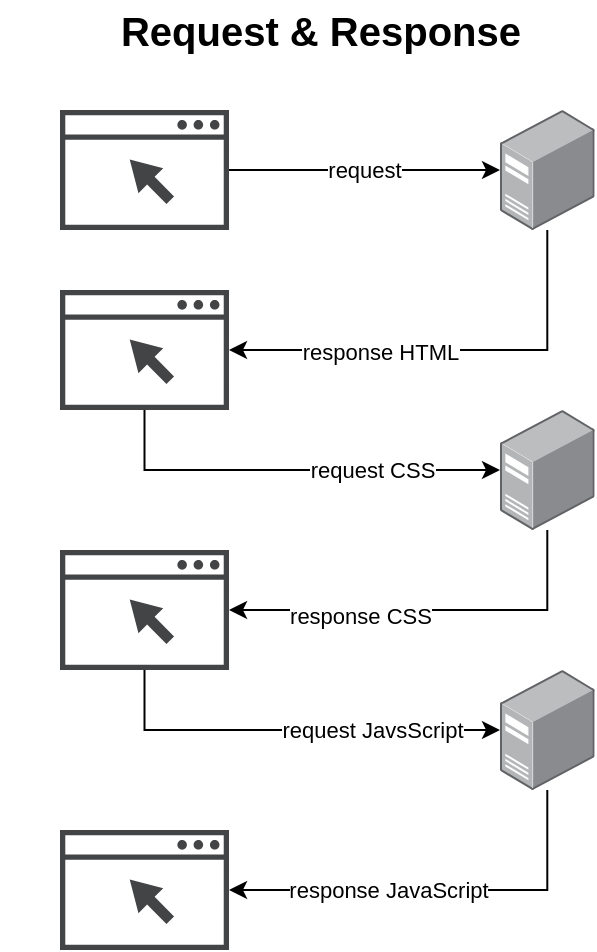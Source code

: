 <mxfile version="14.6.11" type="github">
  <diagram id="IwOv3YlZUVAsn_aweAkh" name="Request &amp; Response">
    <mxGraphModel dx="798" dy="654" grid="1" gridSize="10" guides="1" tooltips="1" connect="1" arrows="1" fold="1" page="1" pageScale="1" pageWidth="1169" pageHeight="827" math="0" shadow="0">
      <root>
        <mxCell id="0" />
        <mxCell id="1" parent="0" />
        <mxCell id="Hkld1g8VxO6-5qJbLP5S-1" value="" style="shape=image;html=1;verticalAlign=top;verticalLabelPosition=bottom;labelBackgroundColor=#ffffff;imageAspect=0;aspect=fixed;image=https://cdn1.iconfinder.com/data/icons/logotypes/32/chrome-128.png;fontColor=#000000;align=left;" vertex="1" parent="1">
          <mxGeometry x="230" y="220" width="20" height="20" as="geometry" />
        </mxCell>
        <mxCell id="Hkld1g8VxO6-5qJbLP5S-5" value="request" style="edgeStyle=orthogonalEdgeStyle;rounded=0;orthogonalLoop=1;jettySize=auto;html=1;fontColor=#000000;" edge="1" parent="1" source="Hkld1g8VxO6-5qJbLP5S-2" target="Hkld1g8VxO6-5qJbLP5S-4">
          <mxGeometry relative="1" as="geometry" />
        </mxCell>
        <mxCell id="Hkld1g8VxO6-5qJbLP5S-2" value="" style="pointerEvents=1;shadow=0;dashed=0;html=1;strokeColor=none;fillColor=#434445;aspect=fixed;labelPosition=center;verticalLabelPosition=bottom;verticalAlign=top;align=center;outlineConnect=0;shape=mxgraph.vvd.web_browser;labelBackgroundColor=#ffffff;fontColor=#000000;" vertex="1" parent="1">
          <mxGeometry x="260" y="220" width="84.51" height="60" as="geometry" />
        </mxCell>
        <mxCell id="Hkld1g8VxO6-5qJbLP5S-8" style="edgeStyle=orthogonalEdgeStyle;rounded=0;orthogonalLoop=1;jettySize=auto;html=1;fontColor=#000000;" edge="1" parent="1" source="Hkld1g8VxO6-5qJbLP5S-4" target="Hkld1g8VxO6-5qJbLP5S-7">
          <mxGeometry relative="1" as="geometry">
            <mxPoint x="380" y="350" as="targetPoint" />
            <Array as="points">
              <mxPoint x="504" y="340" />
            </Array>
          </mxGeometry>
        </mxCell>
        <mxCell id="Hkld1g8VxO6-5qJbLP5S-9" value="response HTML" style="edgeLabel;html=1;align=center;verticalAlign=middle;resizable=0;points=[];fontColor=#000000;" vertex="1" connectable="0" parent="Hkld1g8VxO6-5qJbLP5S-8">
          <mxGeometry x="0.315" y="1" relative="1" as="geometry">
            <mxPoint as="offset" />
          </mxGeometry>
        </mxCell>
        <mxCell id="Hkld1g8VxO6-5qJbLP5S-4" value="" style="points=[];aspect=fixed;html=1;align=center;shadow=0;dashed=0;image;image=img/lib/allied_telesis/computer_and_terminals/Server_Desktop.svg;labelBackgroundColor=#ffffff;fontColor=#000000;" vertex="1" parent="1">
          <mxGeometry x="480" y="220" width="47.33" height="60" as="geometry" />
        </mxCell>
        <mxCell id="Hkld1g8VxO6-5qJbLP5S-6" value="" style="shape=image;html=1;verticalAlign=top;verticalLabelPosition=bottom;labelBackgroundColor=#ffffff;imageAspect=0;aspect=fixed;image=https://cdn1.iconfinder.com/data/icons/logotypes/32/chrome-128.png;fontColor=#000000;align=left;" vertex="1" parent="1">
          <mxGeometry x="230" y="310" width="20" height="20" as="geometry" />
        </mxCell>
        <mxCell id="Hkld1g8VxO6-5qJbLP5S-13" value="request CSS" style="edgeStyle=orthogonalEdgeStyle;rounded=0;orthogonalLoop=1;jettySize=auto;html=1;fontColor=#000000;" edge="1" parent="1" source="Hkld1g8VxO6-5qJbLP5S-7" target="Hkld1g8VxO6-5qJbLP5S-12">
          <mxGeometry x="0.385" relative="1" as="geometry">
            <Array as="points">
              <mxPoint x="302" y="400" />
            </Array>
            <mxPoint as="offset" />
          </mxGeometry>
        </mxCell>
        <mxCell id="Hkld1g8VxO6-5qJbLP5S-7" value="" style="pointerEvents=1;shadow=0;dashed=0;html=1;strokeColor=none;fillColor=#434445;aspect=fixed;labelPosition=center;verticalLabelPosition=bottom;verticalAlign=top;align=center;outlineConnect=0;shape=mxgraph.vvd.web_browser;labelBackgroundColor=#ffffff;fontColor=#000000;" vertex="1" parent="1">
          <mxGeometry x="260" y="310" width="84.51" height="60" as="geometry" />
        </mxCell>
        <mxCell id="Hkld1g8VxO6-5qJbLP5S-10" value="" style="shape=image;html=1;verticalAlign=top;verticalLabelPosition=bottom;labelBackgroundColor=#ffffff;imageAspect=0;aspect=fixed;image=https://cdn4.iconfinder.com/data/icons/file-extension-names-vol-5-1/512/38-128.png;fontColor=#000000;align=left;" vertex="1" parent="1">
          <mxGeometry x="400" y="290" width="40" height="40" as="geometry" />
        </mxCell>
        <mxCell id="Hkld1g8VxO6-5qJbLP5S-16" style="edgeStyle=orthogonalEdgeStyle;rounded=0;orthogonalLoop=1;jettySize=auto;html=1;fontColor=#000000;" edge="1" parent="1" source="Hkld1g8VxO6-5qJbLP5S-12" target="Hkld1g8VxO6-5qJbLP5S-15">
          <mxGeometry relative="1" as="geometry">
            <Array as="points">
              <mxPoint x="504" y="470" />
            </Array>
          </mxGeometry>
        </mxCell>
        <mxCell id="Hkld1g8VxO6-5qJbLP5S-20" value="response CSS" style="edgeLabel;html=1;align=center;verticalAlign=middle;resizable=0;points=[];fontColor=#000000;" vertex="1" connectable="0" parent="Hkld1g8VxO6-5qJbLP5S-16">
          <mxGeometry x="0.339" y="3" relative="1" as="geometry">
            <mxPoint as="offset" />
          </mxGeometry>
        </mxCell>
        <mxCell id="Hkld1g8VxO6-5qJbLP5S-12" value="" style="points=[];aspect=fixed;html=1;align=center;shadow=0;dashed=0;image;image=img/lib/allied_telesis/computer_and_terminals/Server_Desktop.svg;labelBackgroundColor=#ffffff;fontColor=#000000;" vertex="1" parent="1">
          <mxGeometry x="480" y="370" width="47.33" height="60" as="geometry" />
        </mxCell>
        <mxCell id="Hkld1g8VxO6-5qJbLP5S-14" value="" style="shape=image;html=1;verticalAlign=top;verticalLabelPosition=bottom;labelBackgroundColor=#ffffff;imageAspect=0;aspect=fixed;image=https://cdn1.iconfinder.com/data/icons/logotypes/32/chrome-128.png;fontColor=#000000;align=left;" vertex="1" parent="1">
          <mxGeometry x="230" y="440" width="20" height="20" as="geometry" />
        </mxCell>
        <mxCell id="Hkld1g8VxO6-5qJbLP5S-15" value="" style="pointerEvents=1;shadow=0;dashed=0;html=1;strokeColor=none;fillColor=#434445;aspect=fixed;labelPosition=center;verticalLabelPosition=bottom;verticalAlign=top;align=center;outlineConnect=0;shape=mxgraph.vvd.web_browser;labelBackgroundColor=#ffffff;fontColor=#000000;" vertex="1" parent="1">
          <mxGeometry x="260" y="440" width="84.51" height="60" as="geometry" />
        </mxCell>
        <mxCell id="Hkld1g8VxO6-5qJbLP5S-17" value="" style="shape=image;html=1;verticalAlign=top;verticalLabelPosition=bottom;labelBackgroundColor=#ffffff;imageAspect=0;aspect=fixed;image=https://cdn1.iconfinder.com/data/icons/hawcons/32/700035-icon-77-document-file-css-128.png;fontColor=#000000;align=right;" vertex="1" parent="1">
          <mxGeometry x="400" y="425" width="40" height="40" as="geometry" />
        </mxCell>
        <mxCell id="Hkld1g8VxO6-5qJbLP5S-19" value="" style="shape=image;html=1;verticalAlign=top;verticalLabelPosition=bottom;labelBackgroundColor=#ffffff;imageAspect=0;aspect=fixed;image=https://cdn4.iconfinder.com/data/icons/file-extension-names-vol-8/512/27-128.png;fontColor=#000000;align=right;" vertex="1" parent="1">
          <mxGeometry x="400" y="560" width="40" height="40" as="geometry" />
        </mxCell>
        <mxCell id="Hkld1g8VxO6-5qJbLP5S-27" value="request JavsScript" style="edgeStyle=orthogonalEdgeStyle;rounded=0;orthogonalLoop=1;jettySize=auto;html=1;fontColor=#000000;" edge="1" parent="1" target="Hkld1g8VxO6-5qJbLP5S-30" source="Hkld1g8VxO6-5qJbLP5S-15">
          <mxGeometry x="0.385" relative="1" as="geometry">
            <mxPoint x="280" y="570" as="sourcePoint" />
            <Array as="points">
              <mxPoint x="302" y="530" />
            </Array>
            <mxPoint as="offset" />
          </mxGeometry>
        </mxCell>
        <mxCell id="Hkld1g8VxO6-5qJbLP5S-28" style="edgeStyle=orthogonalEdgeStyle;rounded=0;orthogonalLoop=1;jettySize=auto;html=1;fontColor=#000000;" edge="1" parent="1" source="Hkld1g8VxO6-5qJbLP5S-30" target="Hkld1g8VxO6-5qJbLP5S-32">
          <mxGeometry relative="1" as="geometry">
            <Array as="points">
              <mxPoint x="504" y="610" />
            </Array>
          </mxGeometry>
        </mxCell>
        <mxCell id="Hkld1g8VxO6-5qJbLP5S-29" value="response JavaScript" style="edgeLabel;html=1;align=center;verticalAlign=middle;resizable=0;points=[];fontColor=#000000;" vertex="1" connectable="0" parent="Hkld1g8VxO6-5qJbLP5S-28">
          <mxGeometry x="0.339" y="3" relative="1" as="geometry">
            <mxPoint x="10" y="-3" as="offset" />
          </mxGeometry>
        </mxCell>
        <mxCell id="Hkld1g8VxO6-5qJbLP5S-30" value="" style="points=[];aspect=fixed;html=1;align=center;shadow=0;dashed=0;image;image=img/lib/allied_telesis/computer_and_terminals/Server_Desktop.svg;labelBackgroundColor=#ffffff;fontColor=#000000;" vertex="1" parent="1">
          <mxGeometry x="480" y="500" width="47.33" height="60" as="geometry" />
        </mxCell>
        <mxCell id="Hkld1g8VxO6-5qJbLP5S-31" value="" style="shape=image;html=1;verticalAlign=top;verticalLabelPosition=bottom;labelBackgroundColor=#ffffff;imageAspect=0;aspect=fixed;image=https://cdn1.iconfinder.com/data/icons/logotypes/32/chrome-128.png;fontColor=#000000;align=left;" vertex="1" parent="1">
          <mxGeometry x="230" y="580" width="20" height="20" as="geometry" />
        </mxCell>
        <mxCell id="Hkld1g8VxO6-5qJbLP5S-32" value="" style="pointerEvents=1;shadow=0;dashed=0;html=1;strokeColor=none;fillColor=#434445;aspect=fixed;labelPosition=center;verticalLabelPosition=bottom;verticalAlign=top;align=center;outlineConnect=0;shape=mxgraph.vvd.web_browser;labelBackgroundColor=#ffffff;fontColor=#000000;" vertex="1" parent="1">
          <mxGeometry x="260" y="580" width="84.51" height="60" as="geometry" />
        </mxCell>
        <mxCell id="Hkld1g8VxO6-5qJbLP5S-36" value="Request &amp;amp; Response" style="text;html=1;align=center;verticalAlign=middle;resizable=0;points=[];autosize=1;strokeColor=none;fontColor=#000000;fontSize=20;fontStyle=1" vertex="1" parent="1">
          <mxGeometry x="280" y="165" width="220" height="30" as="geometry" />
        </mxCell>
      </root>
    </mxGraphModel>
  </diagram>
</mxfile>
